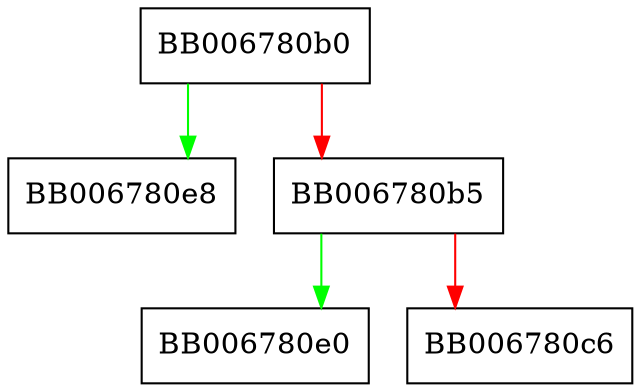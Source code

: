 digraph X509_set_issuer_name {
  node [shape="box"];
  graph [splines=ortho];
  BB006780b0 -> BB006780e8 [color="green"];
  BB006780b0 -> BB006780b5 [color="red"];
  BB006780b5 -> BB006780e0 [color="green"];
  BB006780b5 -> BB006780c6 [color="red"];
}